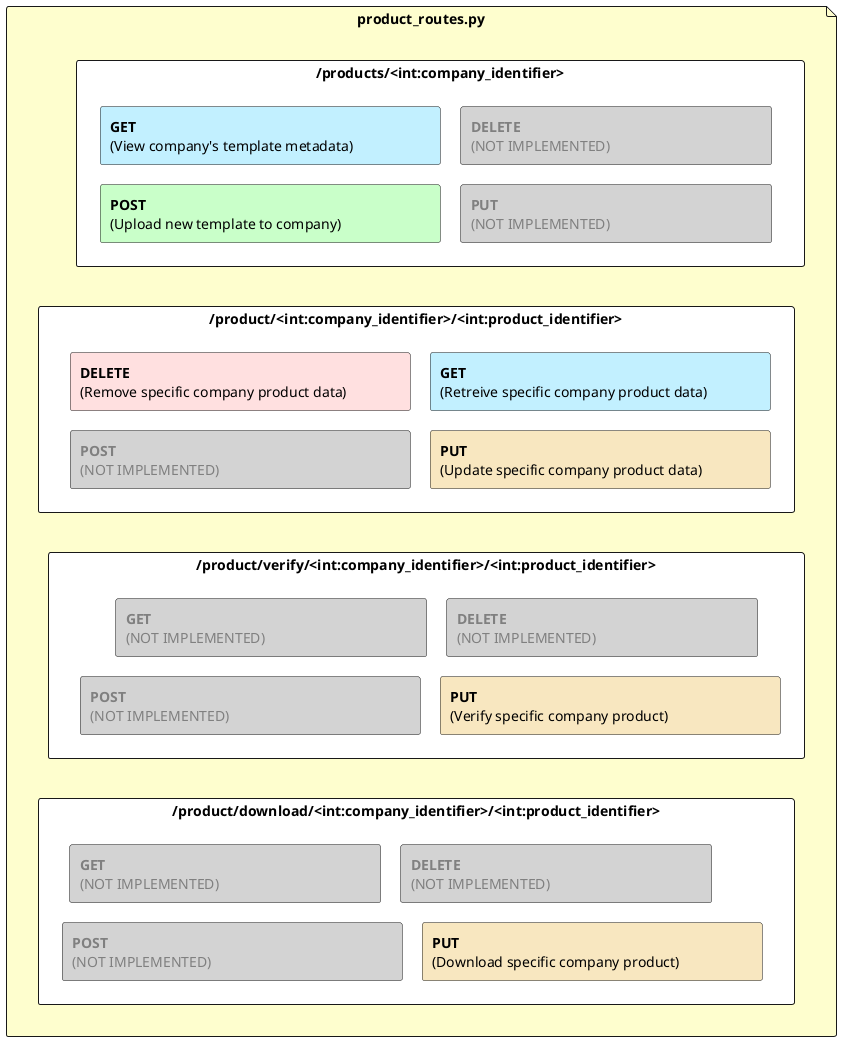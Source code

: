 @startuml
skinparam minClassWidth 200
skinparam nodesep 20
skinparam ranksep 20
'skinparam linetype ortho

file **product_routes.py** as file_products #FEFECE {
    rectangle **/products/<int:company_identifier>** as all_products #ffffff{
    rectangle "**GET**\n(View company's template metadata)\t\t\t" as a #Application
    rectangle "<color:grey>**DELETE**\n<color:grey>(NOT IMPLEMENTED)\t\t\t\t\t\t" as b #lightgrey
    rectangle "**POST**\n(Upload new template to company)\t\t\t\t" as c #technology
    rectangle "<color:grey>**PUT**\n<color:grey>(NOT IMPLEMENTED)\t\t\t\t\t\t" as d #lightgrey
    }

    rectangle **/product/verify/<int:company_identifier>/<int:product_identifier>** as verify_product #ffffff{
    rectangle "<color:grey>**GET**\n<color:grey>(NOT IMPLEMENTED)\t\t\t\t\t\t" as i #lightgrey
    rectangle "<color:grey>**DELETE**\n<color:grey>(NOT IMPLEMENTED)\t\t\t\t\t\t" as j #lightgrey
    rectangle "<color:grey>**POST**\n<color:grey>(NOT IMPLEMENTED)  \t\t\t\t\t\t" as k#lightgrey
    rectangle "**PUT**\n(Verify specific company product)\t\t\t\t"  as l#Strategy
    }
    rectangle **/product/<int:company_identifier>/<int:product_identifier>** as specific_product #ffffff{
    rectangle "**GET**\n(Retreive specific company product data)\t\t" as e#Application
    rectangle "**DELETE**\n(Remove specific company product data)\t\t" as f #Implementation
    rectangle "<color:grey>**POST**\n<color:grey>(NOT IMPLEMENTED)  \t\t\t\t\t\t" as g#lightgrey
    rectangle "**PUT**\n(Update specific company product data)\t\t\t" as h #Strategy
    }

    rectangle **/product/download/<int:company_identifier>/<int:product_identifier>** as download_product #ffffff{
    rectangle "<color:grey>**GET**\n<color:grey>(NOT IMPLEMENTED)\t\t\t\t\t\t" as m #lightgrey
    rectangle "<color:grey>**DELETE**\n<color:grey>(NOT IMPLEMENTED)\t\t\t\t\t\t" as n #lightgrey
    rectangle "<color:grey>**POST**\n<color:grey>(NOT IMPLEMENTED)  \t\t\t\t\t\t" as o#lightgrey
    rectangle "**PUT**\n(Download specific company product)\t\t\t"  as p #Strategy
    }

}

'file_products -d--> all_products
'file_products ---> specific_product
all_products --[HIDDEN]-> specific_product
specific_product --[HIDDEN]-> verify_product
verify_product --[HIDDEN]-> download_product

@enduml